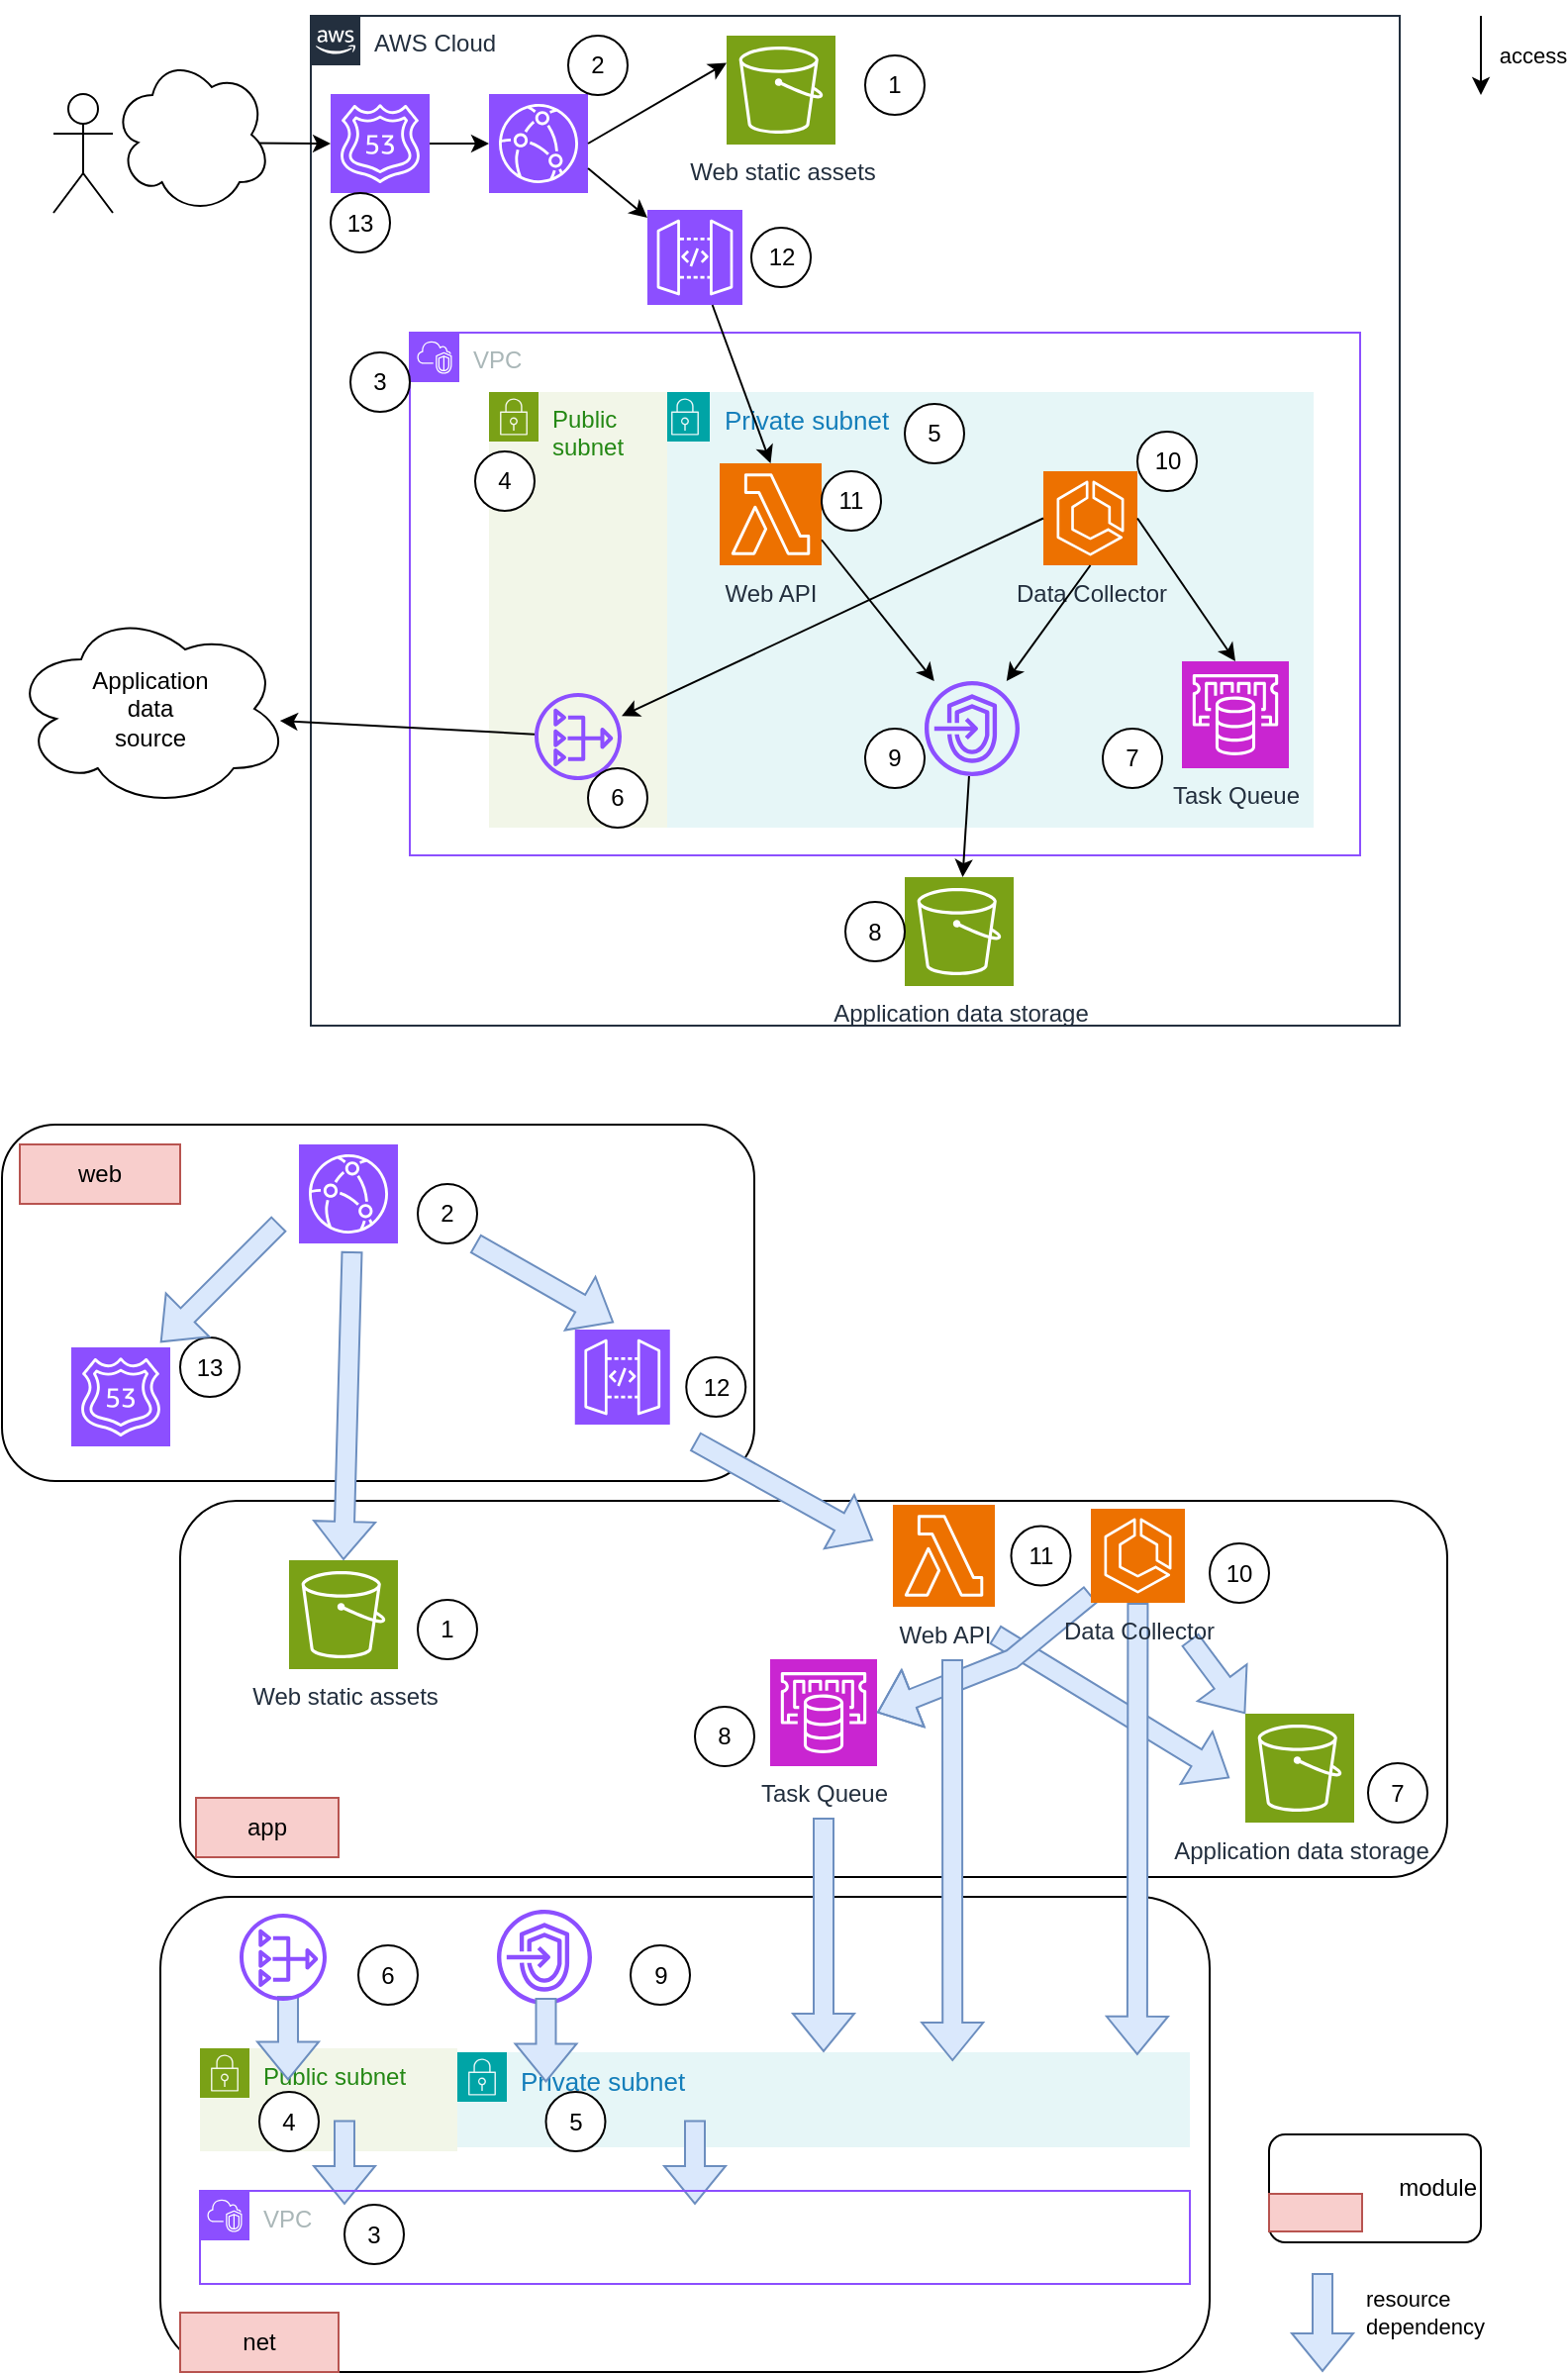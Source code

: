 <mxfile version="26.0.3">
  <diagram name="ページ1" id="hKgGuZQCDKhciT8kaQb7">
    <mxGraphModel dx="1447" dy="908" grid="1" gridSize="10" guides="1" tooltips="1" connect="1" arrows="1" fold="1" page="1" pageScale="1" pageWidth="827" pageHeight="1169" math="0" shadow="0">
      <root>
        <mxCell id="0" />
        <mxCell id="1" parent="0" />
        <mxCell id="pa022KYhptgoJ9Tz1mLA-370" value="" style="rounded=1;whiteSpace=wrap;html=1;" vertex="1" parent="1">
          <mxGeometry x="110" y="790" width="640" height="190" as="geometry" />
        </mxCell>
        <mxCell id="pa022KYhptgoJ9Tz1mLA-366" value="" style="rounded=1;whiteSpace=wrap;html=1;" vertex="1" parent="1">
          <mxGeometry x="100" y="990" width="530" height="240" as="geometry" />
        </mxCell>
        <mxCell id="pa022KYhptgoJ9Tz1mLA-362" value="" style="rounded=1;whiteSpace=wrap;html=1;" vertex="1" parent="1">
          <mxGeometry x="20" y="600" width="380" height="180" as="geometry" />
        </mxCell>
        <mxCell id="pa022KYhptgoJ9Tz1mLA-19" style="edgeStyle=orthogonalEdgeStyle;rounded=0;orthogonalLoop=1;jettySize=auto;html=1;exitX=0.5;exitY=1;exitDx=0;exitDy=0;" edge="1" parent="1">
          <mxGeometry relative="1" as="geometry">
            <mxPoint x="461" y="477" as="sourcePoint" />
            <mxPoint x="461" y="477" as="targetPoint" />
          </mxGeometry>
        </mxCell>
        <mxCell id="pa022KYhptgoJ9Tz1mLA-47" value="Application&lt;div&gt;data&lt;/div&gt;&lt;div&gt;source&lt;/div&gt;" style="ellipse;shape=cloud;whiteSpace=wrap;html=1;" vertex="1" parent="1">
          <mxGeometry x="25" y="340" width="140" height="100" as="geometry" />
        </mxCell>
        <mxCell id="pa022KYhptgoJ9Tz1mLA-84" value="AWS Cloud" style="points=[[0,0],[0.25,0],[0.5,0],[0.75,0],[1,0],[1,0.25],[1,0.5],[1,0.75],[1,1],[0.75,1],[0.5,1],[0.25,1],[0,1],[0,0.75],[0,0.5],[0,0.25]];outlineConnect=0;gradientColor=none;html=1;whiteSpace=wrap;fontSize=12;fontStyle=0;container=1;pointerEvents=0;collapsible=0;recursiveResize=0;shape=mxgraph.aws4.group;grIcon=mxgraph.aws4.group_aws_cloud_alt;strokeColor=#232F3E;fillColor=none;verticalAlign=top;align=left;spacingLeft=30;fontColor=#232F3E;dashed=0;" vertex="1" parent="1">
          <mxGeometry x="176" y="40" width="550" height="510" as="geometry" />
        </mxCell>
        <mxCell id="pa022KYhptgoJ9Tz1mLA-85" value="" style="sketch=0;points=[[0,0,0],[0.25,0,0],[0.5,0,0],[0.75,0,0],[1,0,0],[0,1,0],[0.25,1,0],[0.5,1,0],[0.75,1,0],[1,1,0],[0,0.25,0],[0,0.5,0],[0,0.75,0],[1,0.25,0],[1,0.5,0],[1,0.75,0]];outlineConnect=0;fontColor=#232F3E;fillColor=#8C4FFF;strokeColor=#ffffff;dashed=0;verticalLabelPosition=bottom;verticalAlign=top;align=center;html=1;fontSize=13;fontStyle=0;aspect=fixed;shape=mxgraph.aws4.resourceIcon;resIcon=mxgraph.aws4.cloudfront;" vertex="1" parent="pa022KYhptgoJ9Tz1mLA-84">
          <mxGeometry x="90" y="39.5" width="50" height="50" as="geometry" />
        </mxCell>
        <mxCell id="pa022KYhptgoJ9Tz1mLA-86" value="VPC" style="points=[[0,0],[0.25,0],[0.5,0],[0.75,0],[1,0],[1,0.25],[1,0.5],[1,0.75],[1,1],[0.75,1],[0.5,1],[0.25,1],[0,1],[0,0.75],[0,0.5],[0,0.25]];outlineConnect=0;gradientColor=none;html=1;whiteSpace=wrap;fontSize=12;fontStyle=0;container=1;pointerEvents=0;collapsible=0;recursiveResize=0;shape=mxgraph.aws4.group;grIcon=mxgraph.aws4.group_vpc2;strokeColor=#8C4FFF;fillColor=none;verticalAlign=top;align=left;spacingLeft=30;fontColor=#AAB7B8;dashed=0;" vertex="1" parent="pa022KYhptgoJ9Tz1mLA-84">
          <mxGeometry x="50" y="160" width="480" height="264" as="geometry" />
        </mxCell>
        <mxCell id="pa022KYhptgoJ9Tz1mLA-87" value="Private subnet" style="points=[[0,0],[0.25,0],[0.5,0],[0.75,0],[1,0],[1,0.25],[1,0.5],[1,0.75],[1,1],[0.75,1],[0.5,1],[0.25,1],[0,1],[0,0.75],[0,0.5],[0,0.25]];outlineConnect=0;gradientColor=none;html=1;whiteSpace=wrap;fontSize=13;fontStyle=0;container=1;pointerEvents=0;collapsible=0;recursiveResize=0;shape=mxgraph.aws4.group;grIcon=mxgraph.aws4.group_security_group;grStroke=0;strokeColor=#00A4A6;fillColor=#E6F6F7;verticalAlign=top;align=left;spacingLeft=30;fontColor=#147EBA;dashed=0;" vertex="1" parent="pa022KYhptgoJ9Tz1mLA-86">
          <mxGeometry x="126.5" y="30" width="330" height="220" as="geometry" />
        </mxCell>
        <mxCell id="pa022KYhptgoJ9Tz1mLA-88" value="Data Collector" style="sketch=0;points=[[0,0,0],[0.25,0,0],[0.5,0,0],[0.75,0,0],[1,0,0],[0,1,0],[0.25,1,0],[0.5,1,0],[0.75,1,0],[1,1,0],[0,0.25,0],[0,0.5,0],[0,0.75,0],[1,0.25,0],[1,0.5,0],[1,0.75,0]];outlineConnect=0;fontColor=#232F3E;fillColor=#ED7100;strokeColor=#ffffff;dashed=0;verticalLabelPosition=bottom;verticalAlign=top;align=center;html=1;fontSize=12;fontStyle=0;aspect=fixed;shape=mxgraph.aws4.resourceIcon;resIcon=mxgraph.aws4.ecs;" vertex="1" parent="pa022KYhptgoJ9Tz1mLA-87">
          <mxGeometry x="193.5" y="40" width="47.5" height="47.5" as="geometry" />
        </mxCell>
        <mxCell id="pa022KYhptgoJ9Tz1mLA-89" value="Web API" style="sketch=0;points=[[0,0,0],[0.25,0,0],[0.5,0,0],[0.75,0,0],[1,0,0],[0,1,0],[0.25,1,0],[0.5,1,0],[0.75,1,0],[1,1,0],[0,0.25,0],[0,0.5,0],[0,0.75,0],[1,0.25,0],[1,0.5,0],[1,0.75,0]];outlineConnect=0;fontColor=#232F3E;fillColor=#ED7100;strokeColor=#ffffff;dashed=0;verticalLabelPosition=bottom;verticalAlign=top;align=center;html=1;fontSize=12;fontStyle=0;aspect=fixed;shape=mxgraph.aws4.resourceIcon;resIcon=mxgraph.aws4.lambda;" vertex="1" parent="pa022KYhptgoJ9Tz1mLA-87">
          <mxGeometry x="30" y="36" width="51.5" height="51.5" as="geometry" />
        </mxCell>
        <mxCell id="pa022KYhptgoJ9Tz1mLA-90" value="" style="sketch=0;outlineConnect=0;fontColor=#232F3E;gradientColor=none;fillColor=#8C4FFF;strokeColor=none;dashed=0;verticalLabelPosition=bottom;verticalAlign=top;align=center;html=1;fontSize=12;fontStyle=0;aspect=fixed;pointerEvents=1;shape=mxgraph.aws4.endpoints;" vertex="1" parent="pa022KYhptgoJ9Tz1mLA-87">
          <mxGeometry x="133.5" y="146" width="48" height="48" as="geometry" />
        </mxCell>
        <mxCell id="pa022KYhptgoJ9Tz1mLA-91" value="Task Queue" style="sketch=0;points=[[0,0,0],[0.25,0,0],[0.5,0,0],[0.75,0,0],[1,0,0],[0,1,0],[0.25,1,0],[0.5,1,0],[0.75,1,0],[1,1,0],[0,0.25,0],[0,0.5,0],[0,0.75,0],[1,0.25,0],[1,0.5,0],[1,0.75,0]];outlineConnect=0;fontColor=#232F3E;fillColor=#C925D1;strokeColor=#ffffff;dashed=0;verticalLabelPosition=bottom;verticalAlign=top;align=center;html=1;fontSize=12;fontStyle=0;aspect=fixed;shape=mxgraph.aws4.resourceIcon;resIcon=mxgraph.aws4.elasticache;" vertex="1" parent="pa022KYhptgoJ9Tz1mLA-87">
          <mxGeometry x="263.5" y="136" width="54" height="54" as="geometry" />
        </mxCell>
        <mxCell id="pa022KYhptgoJ9Tz1mLA-92" style="edgeStyle=orthogonalEdgeStyle;rounded=0;orthogonalLoop=1;jettySize=auto;html=1;exitX=0.5;exitY=1;exitDx=0;exitDy=0;exitPerimeter=0;" edge="1" parent="pa022KYhptgoJ9Tz1mLA-87" source="pa022KYhptgoJ9Tz1mLA-91" target="pa022KYhptgoJ9Tz1mLA-91">
          <mxGeometry relative="1" as="geometry" />
        </mxCell>
        <mxCell id="pa022KYhptgoJ9Tz1mLA-93" value="" style="endArrow=classic;html=1;rounded=0;exitX=1;exitY=0.5;exitDx=0;exitDy=0;exitPerimeter=0;entryX=0.5;entryY=0;entryDx=0;entryDy=0;entryPerimeter=0;" edge="1" parent="pa022KYhptgoJ9Tz1mLA-87" source="pa022KYhptgoJ9Tz1mLA-88" target="pa022KYhptgoJ9Tz1mLA-91">
          <mxGeometry width="50" height="50" relative="1" as="geometry">
            <mxPoint x="-26.5" y="96" as="sourcePoint" />
            <mxPoint x="23.5" y="46" as="targetPoint" />
          </mxGeometry>
        </mxCell>
        <mxCell id="pa022KYhptgoJ9Tz1mLA-94" value="" style="endArrow=classic;html=1;rounded=0;exitX=0.5;exitY=1;exitDx=0;exitDy=0;exitPerimeter=0;" edge="1" parent="pa022KYhptgoJ9Tz1mLA-87" source="pa022KYhptgoJ9Tz1mLA-88" target="pa022KYhptgoJ9Tz1mLA-90">
          <mxGeometry width="50" height="50" relative="1" as="geometry">
            <mxPoint x="-26.5" y="96" as="sourcePoint" />
            <mxPoint x="23.5" y="46" as="targetPoint" />
          </mxGeometry>
        </mxCell>
        <mxCell id="pa022KYhptgoJ9Tz1mLA-95" value="" style="endArrow=classic;html=1;rounded=0;exitX=1;exitY=0.75;exitDx=0;exitDy=0;exitPerimeter=0;" edge="1" parent="pa022KYhptgoJ9Tz1mLA-87" source="pa022KYhptgoJ9Tz1mLA-89" target="pa022KYhptgoJ9Tz1mLA-90">
          <mxGeometry width="50" height="50" relative="1" as="geometry">
            <mxPoint x="-26.5" y="96" as="sourcePoint" />
            <mxPoint x="23.5" y="46" as="targetPoint" />
          </mxGeometry>
        </mxCell>
        <mxCell id="pa022KYhptgoJ9Tz1mLA-96" value="5" style="ellipse;whiteSpace=wrap;html=1;aspect=fixed;" vertex="1" parent="pa022KYhptgoJ9Tz1mLA-87">
          <mxGeometry x="123.5" y="6" width="30" height="30" as="geometry" />
        </mxCell>
        <mxCell id="pa022KYhptgoJ9Tz1mLA-97" value="7" style="ellipse;whiteSpace=wrap;html=1;aspect=fixed;" vertex="1" parent="pa022KYhptgoJ9Tz1mLA-87">
          <mxGeometry x="223.5" y="170" width="30" height="30" as="geometry" />
        </mxCell>
        <mxCell id="pa022KYhptgoJ9Tz1mLA-98" value="10" style="ellipse;whiteSpace=wrap;html=1;aspect=fixed;" vertex="1" parent="pa022KYhptgoJ9Tz1mLA-87">
          <mxGeometry x="241" y="20" width="30" height="30" as="geometry" />
        </mxCell>
        <mxCell id="pa022KYhptgoJ9Tz1mLA-99" value="11" style="ellipse;whiteSpace=wrap;html=1;aspect=fixed;" vertex="1" parent="pa022KYhptgoJ9Tz1mLA-87">
          <mxGeometry x="81.5" y="40" width="30" height="30" as="geometry" />
        </mxCell>
        <mxCell id="pa022KYhptgoJ9Tz1mLA-100" value="9" style="ellipse;whiteSpace=wrap;html=1;aspect=fixed;" vertex="1" parent="pa022KYhptgoJ9Tz1mLA-87">
          <mxGeometry x="103.5" y="170" width="30" height="30" as="geometry" />
        </mxCell>
        <mxCell id="pa022KYhptgoJ9Tz1mLA-101" value="Public subnet" style="points=[[0,0],[0.25,0],[0.5,0],[0.75,0],[1,0],[1,0.25],[1,0.5],[1,0.75],[1,1],[0.75,1],[0.5,1],[0.25,1],[0,1],[0,0.75],[0,0.5],[0,0.25]];outlineConnect=0;gradientColor=none;html=1;whiteSpace=wrap;fontSize=12;fontStyle=0;container=1;pointerEvents=0;collapsible=0;recursiveResize=0;shape=mxgraph.aws4.group;grIcon=mxgraph.aws4.group_security_group;grStroke=0;strokeColor=#7AA116;fillColor=#F2F6E8;verticalAlign=top;align=left;spacingLeft=30;fontColor=#248814;dashed=0;" vertex="1" parent="pa022KYhptgoJ9Tz1mLA-86">
          <mxGeometry x="40" y="30" width="90" height="220" as="geometry" />
        </mxCell>
        <mxCell id="pa022KYhptgoJ9Tz1mLA-102" value="" style="sketch=0;outlineConnect=0;fontColor=#232F3E;gradientColor=none;fillColor=#8C4FFF;strokeColor=none;dashed=0;verticalLabelPosition=bottom;verticalAlign=top;align=center;html=1;fontSize=12;fontStyle=0;aspect=fixed;pointerEvents=1;shape=mxgraph.aws4.nat_gateway;" vertex="1" parent="pa022KYhptgoJ9Tz1mLA-101">
          <mxGeometry x="23" y="152" width="44" height="44" as="geometry" />
        </mxCell>
        <mxCell id="pa022KYhptgoJ9Tz1mLA-103" value="4" style="ellipse;whiteSpace=wrap;html=1;aspect=fixed;" vertex="1" parent="pa022KYhptgoJ9Tz1mLA-101">
          <mxGeometry x="-7" y="30" width="30" height="30" as="geometry" />
        </mxCell>
        <mxCell id="pa022KYhptgoJ9Tz1mLA-104" value="6" style="ellipse;whiteSpace=wrap;html=1;aspect=fixed;" vertex="1" parent="pa022KYhptgoJ9Tz1mLA-101">
          <mxGeometry x="50" y="190" width="30" height="30" as="geometry" />
        </mxCell>
        <mxCell id="pa022KYhptgoJ9Tz1mLA-105" value="" style="endArrow=classic;html=1;rounded=0;exitX=0;exitY=0.5;exitDx=0;exitDy=0;exitPerimeter=0;" edge="1" parent="pa022KYhptgoJ9Tz1mLA-86" source="pa022KYhptgoJ9Tz1mLA-88" target="pa022KYhptgoJ9Tz1mLA-102">
          <mxGeometry width="50" height="50" relative="1" as="geometry">
            <mxPoint x="100" y="126" as="sourcePoint" />
            <mxPoint x="150" y="76" as="targetPoint" />
          </mxGeometry>
        </mxCell>
        <mxCell id="pa022KYhptgoJ9Tz1mLA-106" value="" style="sketch=0;points=[[0,0,0],[0.25,0,0],[0.5,0,0],[0.75,0,0],[1,0,0],[0,1,0],[0.25,1,0],[0.5,1,0],[0.75,1,0],[1,1,0],[0,0.25,0],[0,0.5,0],[0,0.75,0],[1,0.25,0],[1,0.5,0],[1,0.75,0]];outlineConnect=0;fontColor=#232F3E;fillColor=#8C4FFF;strokeColor=#ffffff;dashed=0;verticalLabelPosition=bottom;verticalAlign=top;align=center;html=1;fontSize=12;fontStyle=0;aspect=fixed;shape=mxgraph.aws4.resourceIcon;resIcon=mxgraph.aws4.route_53;" vertex="1" parent="pa022KYhptgoJ9Tz1mLA-84">
          <mxGeometry x="10" y="39.5" width="50" height="50" as="geometry" />
        </mxCell>
        <mxCell id="pa022KYhptgoJ9Tz1mLA-107" value="Web static assets" style="sketch=0;points=[[0,0,0],[0.25,0,0],[0.5,0,0],[0.75,0,0],[1,0,0],[0,1,0],[0.25,1,0],[0.5,1,0],[0.75,1,0],[1,1,0],[0,0.25,0],[0,0.5,0],[0,0.75,0],[1,0.25,0],[1,0.5,0],[1,0.75,0]];outlineConnect=0;fontColor=#232F3E;fillColor=#7AA116;strokeColor=#ffffff;dashed=0;verticalLabelPosition=bottom;verticalAlign=top;align=center;html=1;fontSize=12;fontStyle=0;aspect=fixed;shape=mxgraph.aws4.resourceIcon;resIcon=mxgraph.aws4.s3;" vertex="1" parent="pa022KYhptgoJ9Tz1mLA-84">
          <mxGeometry x="210" y="10" width="55" height="55" as="geometry" />
        </mxCell>
        <mxCell id="pa022KYhptgoJ9Tz1mLA-108" value="Application data storage" style="sketch=0;points=[[0,0,0],[0.25,0,0],[0.5,0,0],[0.75,0,0],[1,0,0],[0,1,0],[0.25,1,0],[0.5,1,0],[0.75,1,0],[1,1,0],[0,0.25,0],[0,0.5,0],[0,0.75,0],[1,0.25,0],[1,0.5,0],[1,0.75,0]];outlineConnect=0;fontColor=#232F3E;fillColor=#7AA116;strokeColor=#ffffff;dashed=0;verticalLabelPosition=bottom;verticalAlign=top;align=center;html=1;fontSize=12;fontStyle=0;aspect=fixed;shape=mxgraph.aws4.resourceIcon;resIcon=mxgraph.aws4.s3;" vertex="1" parent="pa022KYhptgoJ9Tz1mLA-84">
          <mxGeometry x="300" y="435" width="55" height="55" as="geometry" />
        </mxCell>
        <mxCell id="pa022KYhptgoJ9Tz1mLA-109" style="edgeStyle=orthogonalEdgeStyle;rounded=0;orthogonalLoop=1;jettySize=auto;html=1;exitX=0.5;exitY=1;exitDx=0;exitDy=0;exitPerimeter=0;" edge="1" parent="pa022KYhptgoJ9Tz1mLA-84" source="pa022KYhptgoJ9Tz1mLA-108" target="pa022KYhptgoJ9Tz1mLA-108">
          <mxGeometry relative="1" as="geometry" />
        </mxCell>
        <mxCell id="pa022KYhptgoJ9Tz1mLA-110" value="" style="endArrow=classic;html=1;rounded=0;" edge="1" parent="pa022KYhptgoJ9Tz1mLA-84" source="pa022KYhptgoJ9Tz1mLA-90" target="pa022KYhptgoJ9Tz1mLA-108">
          <mxGeometry width="50" height="50" relative="1" as="geometry">
            <mxPoint x="150" y="260" as="sourcePoint" />
            <mxPoint x="200" y="210" as="targetPoint" />
          </mxGeometry>
        </mxCell>
        <mxCell id="pa022KYhptgoJ9Tz1mLA-111" value="" style="endArrow=classic;html=1;rounded=0;exitX=1;exitY=0.5;exitDx=0;exitDy=0;exitPerimeter=0;entryX=0;entryY=0.5;entryDx=0;entryDy=0;entryPerimeter=0;" edge="1" parent="pa022KYhptgoJ9Tz1mLA-84" source="pa022KYhptgoJ9Tz1mLA-106" target="pa022KYhptgoJ9Tz1mLA-85">
          <mxGeometry width="50" height="50" relative="1" as="geometry">
            <mxPoint x="150" y="260" as="sourcePoint" />
            <mxPoint x="200" y="210" as="targetPoint" />
          </mxGeometry>
        </mxCell>
        <mxCell id="pa022KYhptgoJ9Tz1mLA-112" value="" style="endArrow=classic;html=1;rounded=0;exitX=1;exitY=0.5;exitDx=0;exitDy=0;exitPerimeter=0;entryX=0;entryY=0.25;entryDx=0;entryDy=0;entryPerimeter=0;" edge="1" parent="pa022KYhptgoJ9Tz1mLA-84" source="pa022KYhptgoJ9Tz1mLA-85" target="pa022KYhptgoJ9Tz1mLA-107">
          <mxGeometry width="50" height="50" relative="1" as="geometry">
            <mxPoint x="150" y="260" as="sourcePoint" />
            <mxPoint x="200" y="210" as="targetPoint" />
          </mxGeometry>
        </mxCell>
        <mxCell id="pa022KYhptgoJ9Tz1mLA-113" value="" style="endArrow=classic;html=1;rounded=0;exitX=1;exitY=0.75;exitDx=0;exitDy=0;exitPerimeter=0;" edge="1" parent="pa022KYhptgoJ9Tz1mLA-84" source="pa022KYhptgoJ9Tz1mLA-85" target="pa022KYhptgoJ9Tz1mLA-114">
          <mxGeometry width="50" height="50" relative="1" as="geometry">
            <mxPoint x="150" y="260" as="sourcePoint" />
            <mxPoint x="200" y="210" as="targetPoint" />
          </mxGeometry>
        </mxCell>
        <mxCell id="pa022KYhptgoJ9Tz1mLA-114" value="" style="sketch=0;points=[[0,0,0],[0.25,0,0],[0.5,0,0],[0.75,0,0],[1,0,0],[0,1,0],[0.25,1,0],[0.5,1,0],[0.75,1,0],[1,1,0],[0,0.25,0],[0,0.5,0],[0,0.75,0],[1,0.25,0],[1,0.5,0],[1,0.75,0]];outlineConnect=0;fontColor=#232F3E;fillColor=#8C4FFF;strokeColor=#ffffff;dashed=0;verticalLabelPosition=bottom;verticalAlign=top;align=center;html=1;fontSize=12;fontStyle=0;aspect=fixed;shape=mxgraph.aws4.resourceIcon;resIcon=mxgraph.aws4.api_gateway;" vertex="1" parent="pa022KYhptgoJ9Tz1mLA-84">
          <mxGeometry x="170" y="98" width="48" height="48" as="geometry" />
        </mxCell>
        <mxCell id="pa022KYhptgoJ9Tz1mLA-115" value="" style="endArrow=classic;html=1;rounded=0;entryX=0.5;entryY=0;entryDx=0;entryDy=0;entryPerimeter=0;" edge="1" parent="pa022KYhptgoJ9Tz1mLA-84" source="pa022KYhptgoJ9Tz1mLA-114" target="pa022KYhptgoJ9Tz1mLA-89">
          <mxGeometry width="50" height="50" relative="1" as="geometry">
            <mxPoint x="150" y="87" as="sourcePoint" />
            <mxPoint x="220" y="94" as="targetPoint" />
          </mxGeometry>
        </mxCell>
        <mxCell id="pa022KYhptgoJ9Tz1mLA-116" value="1" style="ellipse;whiteSpace=wrap;html=1;aspect=fixed;" vertex="1" parent="pa022KYhptgoJ9Tz1mLA-84">
          <mxGeometry x="280" y="20" width="30" height="30" as="geometry" />
        </mxCell>
        <mxCell id="pa022KYhptgoJ9Tz1mLA-117" value="2" style="ellipse;whiteSpace=wrap;html=1;aspect=fixed;" vertex="1" parent="pa022KYhptgoJ9Tz1mLA-84">
          <mxGeometry x="130" y="10" width="30" height="30" as="geometry" />
        </mxCell>
        <mxCell id="pa022KYhptgoJ9Tz1mLA-118" value="3" style="ellipse;whiteSpace=wrap;html=1;aspect=fixed;" vertex="1" parent="pa022KYhptgoJ9Tz1mLA-84">
          <mxGeometry x="20" y="170" width="30" height="30" as="geometry" />
        </mxCell>
        <mxCell id="pa022KYhptgoJ9Tz1mLA-119" value="12" style="ellipse;whiteSpace=wrap;html=1;aspect=fixed;" vertex="1" parent="pa022KYhptgoJ9Tz1mLA-84">
          <mxGeometry x="222.5" y="107" width="30" height="30" as="geometry" />
        </mxCell>
        <mxCell id="pa022KYhptgoJ9Tz1mLA-120" value="13" style="ellipse;whiteSpace=wrap;html=1;aspect=fixed;" vertex="1" parent="pa022KYhptgoJ9Tz1mLA-84">
          <mxGeometry x="10" y="89.5" width="30" height="30" as="geometry" />
        </mxCell>
        <mxCell id="pa022KYhptgoJ9Tz1mLA-121" value="8" style="ellipse;whiteSpace=wrap;html=1;aspect=fixed;" vertex="1" parent="pa022KYhptgoJ9Tz1mLA-84">
          <mxGeometry x="270" y="447.5" width="30" height="30" as="geometry" />
        </mxCell>
        <mxCell id="pa022KYhptgoJ9Tz1mLA-122" style="edgeStyle=orthogonalEdgeStyle;rounded=0;orthogonalLoop=1;jettySize=auto;html=1;exitX=0.5;exitY=1;exitDx=0;exitDy=0;" edge="1" parent="1">
          <mxGeometry relative="1" as="geometry">
            <mxPoint x="471" y="487" as="sourcePoint" />
            <mxPoint x="471" y="487" as="targetPoint" />
          </mxGeometry>
        </mxCell>
        <mxCell id="pa022KYhptgoJ9Tz1mLA-124" value="" style="shape=umlActor;verticalLabelPosition=bottom;verticalAlign=top;html=1;outlineConnect=0;" vertex="1" parent="1">
          <mxGeometry x="46" y="79.5" width="30" height="60" as="geometry" />
        </mxCell>
        <mxCell id="pa022KYhptgoJ9Tz1mLA-125" value="" style="endArrow=classic;html=1;rounded=0;entryX=0.96;entryY=0.7;entryDx=0;entryDy=0;entryPerimeter=0;" edge="1" parent="1" source="pa022KYhptgoJ9Tz1mLA-102">
          <mxGeometry width="50" height="50" relative="1" as="geometry">
            <mxPoint x="336" y="296" as="sourcePoint" />
            <mxPoint x="160.4" y="396" as="targetPoint" />
          </mxGeometry>
        </mxCell>
        <mxCell id="pa022KYhptgoJ9Tz1mLA-126" value="" style="endArrow=classic;html=1;rounded=0;exitX=0.16;exitY=0.55;exitDx=0;exitDy=0;exitPerimeter=0;entryX=0;entryY=0.5;entryDx=0;entryDy=0;entryPerimeter=0;" edge="1" parent="1" source="pa022KYhptgoJ9Tz1mLA-48" target="pa022KYhptgoJ9Tz1mLA-106">
          <mxGeometry width="50" height="50" relative="1" as="geometry">
            <mxPoint x="336" y="310" as="sourcePoint" />
            <mxPoint x="386" y="260" as="targetPoint" />
          </mxGeometry>
        </mxCell>
        <mxCell id="pa022KYhptgoJ9Tz1mLA-48" value="" style="ellipse;shape=cloud;whiteSpace=wrap;html=1;" vertex="1" parent="1">
          <mxGeometry x="76" y="60" width="80" height="80" as="geometry" />
        </mxCell>
        <mxCell id="pa022KYhptgoJ9Tz1mLA-233" value="Web static assets" style="sketch=0;points=[[0,0,0],[0.25,0,0],[0.5,0,0],[0.75,0,0],[1,0,0],[0,1,0],[0.25,1,0],[0.5,1,0],[0.75,1,0],[1,1,0],[0,0.25,0],[0,0.5,0],[0,0.75,0],[1,0.25,0],[1,0.5,0],[1,0.75,0]];outlineConnect=0;fontColor=#232F3E;fillColor=#7AA116;strokeColor=#ffffff;dashed=0;verticalLabelPosition=bottom;verticalAlign=top;align=center;html=1;fontSize=12;fontStyle=0;aspect=fixed;shape=mxgraph.aws4.resourceIcon;resIcon=mxgraph.aws4.s3;" vertex="1" parent="1">
          <mxGeometry x="165" y="820" width="55" height="55" as="geometry" />
        </mxCell>
        <mxCell id="pa022KYhptgoJ9Tz1mLA-235" value="" style="sketch=0;points=[[0,0,0],[0.25,0,0],[0.5,0,0],[0.75,0,0],[1,0,0],[0,1,0],[0.25,1,0],[0.5,1,0],[0.75,1,0],[1,1,0],[0,0.25,0],[0,0.5,0],[0,0.75,0],[1,0.25,0],[1,0.5,0],[1,0.75,0]];outlineConnect=0;fontColor=#232F3E;fillColor=#8C4FFF;strokeColor=#ffffff;dashed=0;verticalLabelPosition=bottom;verticalAlign=top;align=center;html=1;fontSize=13;fontStyle=0;aspect=fixed;shape=mxgraph.aws4.resourceIcon;resIcon=mxgraph.aws4.cloudfront;" vertex="1" parent="1">
          <mxGeometry x="170" y="610" width="50" height="50" as="geometry" />
        </mxCell>
        <mxCell id="pa022KYhptgoJ9Tz1mLA-256" value="" style="sketch=0;points=[[0,0,0],[0.25,0,0],[0.5,0,0],[0.75,0,0],[1,0,0],[0,1,0],[0.25,1,0],[0.5,1,0],[0.75,1,0],[1,1,0],[0,0.25,0],[0,0.5,0],[0,0.75,0],[1,0.25,0],[1,0.5,0],[1,0.75,0]];outlineConnect=0;fontColor=#232F3E;fillColor=#8C4FFF;strokeColor=#ffffff;dashed=0;verticalLabelPosition=bottom;verticalAlign=top;align=center;html=1;fontSize=12;fontStyle=0;aspect=fixed;shape=mxgraph.aws4.resourceIcon;resIcon=mxgraph.aws4.route_53;" vertex="1" parent="1">
          <mxGeometry x="55" y="712.5" width="50" height="50" as="geometry" />
        </mxCell>
        <mxCell id="pa022KYhptgoJ9Tz1mLA-257" value="Application data storage" style="sketch=0;points=[[0,0,0],[0.25,0,0],[0.5,0,0],[0.75,0,0],[1,0,0],[0,1,0],[0.25,1,0],[0.5,1,0],[0.75,1,0],[1,1,0],[0,0.25,0],[0,0.5,0],[0,0.75,0],[1,0.25,0],[1,0.5,0],[1,0.75,0]];outlineConnect=0;fontColor=#232F3E;fillColor=#7AA116;strokeColor=#ffffff;dashed=0;verticalLabelPosition=bottom;verticalAlign=top;align=center;html=1;fontSize=12;fontStyle=0;aspect=fixed;shape=mxgraph.aws4.resourceIcon;resIcon=mxgraph.aws4.s3;" vertex="1" parent="1">
          <mxGeometry x="648" y="897.5" width="55" height="55" as="geometry" />
        </mxCell>
        <mxCell id="pa022KYhptgoJ9Tz1mLA-258" style="edgeStyle=orthogonalEdgeStyle;rounded=0;orthogonalLoop=1;jettySize=auto;html=1;exitX=0.5;exitY=1;exitDx=0;exitDy=0;exitPerimeter=0;" edge="1" parent="1" source="pa022KYhptgoJ9Tz1mLA-257" target="pa022KYhptgoJ9Tz1mLA-257">
          <mxGeometry relative="1" as="geometry" />
        </mxCell>
        <mxCell id="pa022KYhptgoJ9Tz1mLA-263" value="" style="sketch=0;points=[[0,0,0],[0.25,0,0],[0.5,0,0],[0.75,0,0],[1,0,0],[0,1,0],[0.25,1,0],[0.5,1,0],[0.75,1,0],[1,1,0],[0,0.25,0],[0,0.5,0],[0,0.75,0],[1,0.25,0],[1,0.5,0],[1,0.75,0]];outlineConnect=0;fontColor=#232F3E;fillColor=#8C4FFF;strokeColor=#ffffff;dashed=0;verticalLabelPosition=bottom;verticalAlign=top;align=center;html=1;fontSize=12;fontStyle=0;aspect=fixed;shape=mxgraph.aws4.resourceIcon;resIcon=mxgraph.aws4.api_gateway;" vertex="1" parent="1">
          <mxGeometry x="309.38" y="703.5" width="48" height="48" as="geometry" />
        </mxCell>
        <mxCell id="pa022KYhptgoJ9Tz1mLA-291" value="Public subnet" style="points=[[0,0],[0.25,0],[0.5,0],[0.75,0],[1,0],[1,0.25],[1,0.5],[1,0.75],[1,1],[0.75,1],[0.5,1],[0.25,1],[0,1],[0,0.75],[0,0.5],[0,0.25]];outlineConnect=0;gradientColor=none;html=1;whiteSpace=wrap;fontSize=12;fontStyle=0;container=1;pointerEvents=0;collapsible=0;recursiveResize=0;shape=mxgraph.aws4.group;grIcon=mxgraph.aws4.group_security_group;grStroke=0;strokeColor=#7AA116;fillColor=#F2F6E8;verticalAlign=top;align=left;spacingLeft=30;fontColor=#248814;dashed=0;" vertex="1" parent="1">
          <mxGeometry x="120" y="1066.5" width="130" height="52" as="geometry" />
        </mxCell>
        <mxCell id="pa022KYhptgoJ9Tz1mLA-317" value="4" style="ellipse;whiteSpace=wrap;html=1;aspect=fixed;" vertex="1" parent="pa022KYhptgoJ9Tz1mLA-291">
          <mxGeometry x="30" y="22" width="30" height="30" as="geometry" />
        </mxCell>
        <mxCell id="pa022KYhptgoJ9Tz1mLA-341" value="" style="shape=flexArrow;endArrow=classic;html=1;rounded=0;fillColor=#dae8fc;strokeColor=#6c8ebf;" edge="1" parent="pa022KYhptgoJ9Tz1mLA-291">
          <mxGeometry width="50" height="50" relative="1" as="geometry">
            <mxPoint x="73" y="36.25" as="sourcePoint" />
            <mxPoint x="73" y="79" as="targetPoint" />
          </mxGeometry>
        </mxCell>
        <mxCell id="pa022KYhptgoJ9Tz1mLA-345" value="" style="shape=flexArrow;endArrow=classic;html=1;rounded=0;fillColor=#dae8fc;strokeColor=#6c8ebf;" edge="1" parent="pa022KYhptgoJ9Tz1mLA-291">
          <mxGeometry width="50" height="50" relative="1" as="geometry">
            <mxPoint x="44.5" y="-26.5" as="sourcePoint" />
            <mxPoint x="44.5" y="16.25" as="targetPoint" />
          </mxGeometry>
        </mxCell>
        <mxCell id="pa022KYhptgoJ9Tz1mLA-296" value="Web API" style="sketch=0;points=[[0,0,0],[0.25,0,0],[0.5,0,0],[0.75,0,0],[1,0,0],[0,1,0],[0.25,1,0],[0.5,1,0],[0.75,1,0],[1,1,0],[0,0.25,0],[0,0.5,0],[0,0.75,0],[1,0.25,0],[1,0.5,0],[1,0.75,0]];outlineConnect=0;fontColor=#232F3E;fillColor=#ED7100;strokeColor=#ffffff;dashed=0;verticalLabelPosition=bottom;verticalAlign=top;align=center;html=1;fontSize=12;fontStyle=0;aspect=fixed;shape=mxgraph.aws4.resourceIcon;resIcon=mxgraph.aws4.lambda;" vertex="1" parent="1">
          <mxGeometry x="470" y="792" width="51.5" height="51.5" as="geometry" />
        </mxCell>
        <mxCell id="pa022KYhptgoJ9Tz1mLA-297" value="" style="sketch=0;outlineConnect=0;fontColor=#232F3E;gradientColor=none;fillColor=#8C4FFF;strokeColor=none;dashed=0;verticalLabelPosition=bottom;verticalAlign=top;align=center;html=1;fontSize=12;fontStyle=0;aspect=fixed;pointerEvents=1;shape=mxgraph.aws4.endpoints;" vertex="1" parent="1">
          <mxGeometry x="270" y="996.5" width="48" height="48" as="geometry" />
        </mxCell>
        <mxCell id="pa022KYhptgoJ9Tz1mLA-298" value="Task Queue" style="sketch=0;points=[[0,0,0],[0.25,0,0],[0.5,0,0],[0.75,0,0],[1,0,0],[0,1,0],[0.25,1,0],[0.5,1,0],[0.75,1,0],[1,1,0],[0,0.25,0],[0,0.5,0],[0,0.75,0],[1,0.25,0],[1,0.5,0],[1,0.75,0]];outlineConnect=0;fontColor=#232F3E;fillColor=#C925D1;strokeColor=#ffffff;dashed=0;verticalLabelPosition=bottom;verticalAlign=top;align=center;html=1;fontSize=12;fontStyle=0;aspect=fixed;shape=mxgraph.aws4.resourceIcon;resIcon=mxgraph.aws4.elasticache;" vertex="1" parent="1">
          <mxGeometry x="408" y="870" width="54" height="54" as="geometry" />
        </mxCell>
        <mxCell id="pa022KYhptgoJ9Tz1mLA-299" style="edgeStyle=orthogonalEdgeStyle;rounded=0;orthogonalLoop=1;jettySize=auto;html=1;exitX=0.5;exitY=1;exitDx=0;exitDy=0;exitPerimeter=0;" edge="1" parent="1" source="pa022KYhptgoJ9Tz1mLA-298" target="pa022KYhptgoJ9Tz1mLA-298">
          <mxGeometry relative="1" as="geometry" />
        </mxCell>
        <mxCell id="pa022KYhptgoJ9Tz1mLA-303" value="" style="sketch=0;outlineConnect=0;fontColor=#232F3E;gradientColor=none;fillColor=#8C4FFF;strokeColor=none;dashed=0;verticalLabelPosition=bottom;verticalAlign=top;align=center;html=1;fontSize=12;fontStyle=0;aspect=fixed;pointerEvents=1;shape=mxgraph.aws4.nat_gateway;" vertex="1" parent="1">
          <mxGeometry x="140" y="998.5" width="44" height="44" as="geometry" />
        </mxCell>
        <mxCell id="pa022KYhptgoJ9Tz1mLA-306" value="Private subnet" style="points=[[0,0],[0.25,0],[0.5,0],[0.75,0],[1,0],[1,0.25],[1,0.5],[1,0.75],[1,1],[0.75,1],[0.5,1],[0.25,1],[0,1],[0,0.75],[0,0.5],[0,0.25]];outlineConnect=0;gradientColor=none;html=1;whiteSpace=wrap;fontSize=13;fontStyle=0;container=1;pointerEvents=0;collapsible=0;recursiveResize=0;shape=mxgraph.aws4.group;grIcon=mxgraph.aws4.group_security_group;grStroke=0;strokeColor=#00A4A6;fillColor=#E6F6F7;verticalAlign=top;align=left;spacingLeft=30;fontColor=#147EBA;dashed=0;" vertex="1" parent="1">
          <mxGeometry x="250" y="1068.5" width="370" height="48" as="geometry" />
        </mxCell>
        <mxCell id="pa022KYhptgoJ9Tz1mLA-319" value="5" style="ellipse;whiteSpace=wrap;html=1;aspect=fixed;" vertex="1" parent="pa022KYhptgoJ9Tz1mLA-306">
          <mxGeometry x="44.75" y="20" width="30" height="30" as="geometry" />
        </mxCell>
        <mxCell id="pa022KYhptgoJ9Tz1mLA-344" value="" style="shape=flexArrow;endArrow=classic;html=1;rounded=0;fillColor=#dae8fc;strokeColor=#6c8ebf;" edge="1" parent="pa022KYhptgoJ9Tz1mLA-306">
          <mxGeometry width="50" height="50" relative="1" as="geometry">
            <mxPoint x="44.75" y="-27.5" as="sourcePoint" />
            <mxPoint x="44.75" y="15.25" as="targetPoint" />
          </mxGeometry>
        </mxCell>
        <mxCell id="pa022KYhptgoJ9Tz1mLA-311" value="1" style="ellipse;whiteSpace=wrap;html=1;aspect=fixed;" vertex="1" parent="1">
          <mxGeometry x="230" y="840" width="30" height="30" as="geometry" />
        </mxCell>
        <mxCell id="pa022KYhptgoJ9Tz1mLA-312" value="2" style="ellipse;whiteSpace=wrap;html=1;aspect=fixed;" vertex="1" parent="1">
          <mxGeometry x="230" y="630" width="30" height="30" as="geometry" />
        </mxCell>
        <mxCell id="pa022KYhptgoJ9Tz1mLA-322" value="6" style="ellipse;whiteSpace=wrap;html=1;aspect=fixed;" vertex="1" parent="1">
          <mxGeometry x="200" y="1014.5" width="30" height="30" as="geometry" />
        </mxCell>
        <mxCell id="pa022KYhptgoJ9Tz1mLA-324" value="7" style="ellipse;whiteSpace=wrap;html=1;aspect=fixed;" vertex="1" parent="1">
          <mxGeometry x="710" y="922.5" width="30" height="30" as="geometry" />
        </mxCell>
        <mxCell id="pa022KYhptgoJ9Tz1mLA-325" value="8" style="ellipse;whiteSpace=wrap;html=1;aspect=fixed;" vertex="1" parent="1">
          <mxGeometry x="370" y="894" width="30" height="30" as="geometry" />
        </mxCell>
        <mxCell id="pa022KYhptgoJ9Tz1mLA-328" value="9" style="ellipse;whiteSpace=wrap;html=1;aspect=fixed;" vertex="1" parent="1">
          <mxGeometry x="337.5" y="1014.5" width="30" height="30" as="geometry" />
        </mxCell>
        <mxCell id="pa022KYhptgoJ9Tz1mLA-329" value="10" style="ellipse;whiteSpace=wrap;html=1;aspect=fixed;" vertex="1" parent="1">
          <mxGeometry x="630" y="811.5" width="30" height="30" as="geometry" />
        </mxCell>
        <mxCell id="pa022KYhptgoJ9Tz1mLA-330" value="11" style="ellipse;whiteSpace=wrap;html=1;aspect=fixed;" vertex="1" parent="1">
          <mxGeometry x="529.75" y="802.75" width="30" height="30" as="geometry" />
        </mxCell>
        <mxCell id="pa022KYhptgoJ9Tz1mLA-331" value="12" style="ellipse;whiteSpace=wrap;html=1;aspect=fixed;" vertex="1" parent="1">
          <mxGeometry x="365.63" y="717.5" width="30" height="30" as="geometry" />
        </mxCell>
        <mxCell id="pa022KYhptgoJ9Tz1mLA-332" value="13" style="ellipse;whiteSpace=wrap;html=1;aspect=fixed;" vertex="1" parent="1">
          <mxGeometry x="110" y="707.5" width="30" height="30" as="geometry" />
        </mxCell>
        <mxCell id="pa022KYhptgoJ9Tz1mLA-343" value="" style="shape=flexArrow;endArrow=classic;html=1;rounded=0;fillColor=#dae8fc;strokeColor=#6c8ebf;" edge="1" parent="1">
          <mxGeometry width="50" height="50" relative="1" as="geometry">
            <mxPoint x="370" y="1102.75" as="sourcePoint" />
            <mxPoint x="370" y="1145.5" as="targetPoint" />
          </mxGeometry>
        </mxCell>
        <mxCell id="pa022KYhptgoJ9Tz1mLA-346" value="" style="shape=flexArrow;endArrow=classic;html=1;rounded=0;fillColor=#dae8fc;strokeColor=#6c8ebf;entryX=0;entryY=0;entryDx=0;entryDy=0;entryPerimeter=0;" edge="1" parent="1" target="pa022KYhptgoJ9Tz1mLA-257">
          <mxGeometry width="50" height="50" relative="1" as="geometry">
            <mxPoint x="620" y="860" as="sourcePoint" />
            <mxPoint x="620" y="902.75" as="targetPoint" />
          </mxGeometry>
        </mxCell>
        <mxCell id="pa022KYhptgoJ9Tz1mLA-350" value="" style="shape=flexArrow;endArrow=classic;html=1;rounded=0;fillColor=#dae8fc;strokeColor=#6c8ebf;" edge="1" parent="1">
          <mxGeometry width="50" height="50" relative="1" as="geometry">
            <mxPoint x="521.5" y="857.5" as="sourcePoint" />
            <mxPoint x="640" y="930" as="targetPoint" />
          </mxGeometry>
        </mxCell>
        <mxCell id="pa022KYhptgoJ9Tz1mLA-351" value="" style="shape=flexArrow;endArrow=classic;html=1;rounded=0;fillColor=#dae8fc;strokeColor=#6c8ebf;entryX=1;entryY=0.5;entryDx=0;entryDy=0;entryPerimeter=0;" edge="1" parent="1" source="pa022KYhptgoJ9Tz1mLA-295" target="pa022KYhptgoJ9Tz1mLA-298">
          <mxGeometry width="50" height="50" relative="1" as="geometry">
            <mxPoint x="590" y="870" as="sourcePoint" />
            <mxPoint x="650" y="980" as="targetPoint" />
            <Array as="points">
              <mxPoint x="530" y="870" />
            </Array>
          </mxGeometry>
        </mxCell>
        <mxCell id="pa022KYhptgoJ9Tz1mLA-352" value="" style="shape=flexArrow;endArrow=classic;html=1;rounded=0;fillColor=#dae8fc;strokeColor=#6c8ebf;entryX=0.676;entryY=0.094;entryDx=0;entryDy=0;entryPerimeter=0;" edge="1" parent="1" target="pa022KYhptgoJ9Tz1mLA-306">
          <mxGeometry width="50" height="50" relative="1" as="geometry">
            <mxPoint x="500" y="870" as="sourcePoint" />
            <mxPoint x="500" y="1020" as="targetPoint" />
          </mxGeometry>
        </mxCell>
        <mxCell id="pa022KYhptgoJ9Tz1mLA-353" value="" style="shape=flexArrow;endArrow=classic;html=1;rounded=0;fillColor=#dae8fc;strokeColor=#6c8ebf;entryX=0.931;entryY=0.333;entryDx=0;entryDy=0;entryPerimeter=0;" edge="1" parent="1" source="pa022KYhptgoJ9Tz1mLA-295" target="pa022KYhptgoJ9Tz1mLA-366">
          <mxGeometry width="50" height="50" relative="1" as="geometry">
            <mxPoint x="593.25" y="870" as="sourcePoint" />
            <mxPoint x="593.25" y="1020" as="targetPoint" />
          </mxGeometry>
        </mxCell>
        <mxCell id="pa022KYhptgoJ9Tz1mLA-354" value="" style="shape=flexArrow;endArrow=classic;html=1;rounded=0;fillColor=#dae8fc;strokeColor=#6c8ebf;entryX=0.5;entryY=0;entryDx=0;entryDy=0;" edge="1" parent="1" target="pa022KYhptgoJ9Tz1mLA-306">
          <mxGeometry width="50" height="50" relative="1" as="geometry">
            <mxPoint x="435" y="950" as="sourcePoint" />
            <mxPoint x="433" y="1060" as="targetPoint" />
          </mxGeometry>
        </mxCell>
        <mxCell id="pa022KYhptgoJ9Tz1mLA-355" value="" style="shape=flexArrow;endArrow=classic;html=1;rounded=0;fillColor=#dae8fc;strokeColor=#6c8ebf;" edge="1" parent="1">
          <mxGeometry width="50" height="50" relative="1" as="geometry">
            <mxPoint x="370" y="760" as="sourcePoint" />
            <mxPoint x="460" y="810" as="targetPoint" />
          </mxGeometry>
        </mxCell>
        <mxCell id="pa022KYhptgoJ9Tz1mLA-356" value="" style="shape=flexArrow;endArrow=classic;html=1;rounded=0;fillColor=#dae8fc;strokeColor=#6c8ebf;entryX=0.5;entryY=0;entryDx=0;entryDy=0;entryPerimeter=0;" edge="1" parent="1" target="pa022KYhptgoJ9Tz1mLA-233">
          <mxGeometry width="50" height="50" relative="1" as="geometry">
            <mxPoint x="196.76" y="664" as="sourcePoint" />
            <mxPoint x="309.38" y="730" as="targetPoint" />
          </mxGeometry>
        </mxCell>
        <mxCell id="pa022KYhptgoJ9Tz1mLA-357" value="" style="shape=flexArrow;endArrow=classic;html=1;rounded=0;fillColor=#dae8fc;strokeColor=#6c8ebf;" edge="1" parent="1">
          <mxGeometry width="50" height="50" relative="1" as="geometry">
            <mxPoint x="259" y="660" as="sourcePoint" />
            <mxPoint x="329" y="700" as="targetPoint" />
          </mxGeometry>
        </mxCell>
        <mxCell id="pa022KYhptgoJ9Tz1mLA-360" value="" style="shape=flexArrow;endArrow=classic;html=1;rounded=0;fillColor=#dae8fc;strokeColor=#6c8ebf;" edge="1" parent="1">
          <mxGeometry width="50" height="50" relative="1" as="geometry">
            <mxPoint x="160" y="650" as="sourcePoint" />
            <mxPoint x="100" y="710" as="targetPoint" />
          </mxGeometry>
        </mxCell>
        <mxCell id="pa022KYhptgoJ9Tz1mLA-236" value="VPC" style="points=[[0,0],[0.25,0],[0.5,0],[0.75,0],[1,0],[1,0.25],[1,0.5],[1,0.75],[1,1],[0.75,1],[0.5,1],[0.25,1],[0,1],[0,0.75],[0,0.5],[0,0.25]];outlineConnect=0;gradientColor=none;html=1;whiteSpace=wrap;fontSize=12;fontStyle=0;container=1;pointerEvents=0;collapsible=0;recursiveResize=0;shape=mxgraph.aws4.group;grIcon=mxgraph.aws4.group_vpc2;strokeColor=#8C4FFF;fillColor=none;verticalAlign=top;align=left;spacingLeft=30;fontColor=#AAB7B8;dashed=0;" vertex="1" parent="1">
          <mxGeometry x="120" y="1138.5" width="500" height="47" as="geometry" />
        </mxCell>
        <mxCell id="pa022KYhptgoJ9Tz1mLA-313" value="3" style="ellipse;whiteSpace=wrap;html=1;aspect=fixed;" vertex="1" parent="pa022KYhptgoJ9Tz1mLA-236">
          <mxGeometry x="73" y="7" width="30" height="30" as="geometry" />
        </mxCell>
        <mxCell id="pa022KYhptgoJ9Tz1mLA-295" value="Data Collector" style="sketch=0;points=[[0,0,0],[0.25,0,0],[0.5,0,0],[0.75,0,0],[1,0,0],[0,1,0],[0.25,1,0],[0.5,1,0],[0.75,1,0],[1,1,0],[0,0.25,0],[0,0.5,0],[0,0.75,0],[1,0.25,0],[1,0.5,0],[1,0.75,0]];outlineConnect=0;fontColor=#232F3E;fillColor=#ED7100;strokeColor=#ffffff;dashed=0;verticalLabelPosition=bottom;verticalAlign=top;align=center;html=1;fontSize=12;fontStyle=0;aspect=fixed;shape=mxgraph.aws4.resourceIcon;resIcon=mxgraph.aws4.ecs;" vertex="1" parent="1">
          <mxGeometry x="570" y="794" width="47.5" height="47.5" as="geometry" />
        </mxCell>
        <mxCell id="pa022KYhptgoJ9Tz1mLA-372" value="net" style="text;html=1;align=center;verticalAlign=middle;whiteSpace=wrap;rounded=0;fillColor=#f8cecc;strokeColor=#b85450;" vertex="1" parent="1">
          <mxGeometry x="110" y="1200" width="80" height="30" as="geometry" />
        </mxCell>
        <mxCell id="pa022KYhptgoJ9Tz1mLA-375" value="app" style="text;html=1;align=center;verticalAlign=middle;whiteSpace=wrap;rounded=0;fillColor=#f8cecc;strokeColor=#b85450;" vertex="1" parent="1">
          <mxGeometry x="118" y="940" width="72" height="30" as="geometry" />
        </mxCell>
        <mxCell id="pa022KYhptgoJ9Tz1mLA-376" value="web" style="text;html=1;align=center;verticalAlign=middle;whiteSpace=wrap;rounded=0;fillColor=#f8cecc;strokeColor=#b85450;" vertex="1" parent="1">
          <mxGeometry x="29" y="610" width="81" height="30" as="geometry" />
        </mxCell>
        <mxCell id="pa022KYhptgoJ9Tz1mLA-379" value="resource&lt;div&gt;dependency&lt;/div&gt;" style="shape=flexArrow;endArrow=classic;html=1;rounded=0;fillColor=#dae8fc;strokeColor=#6c8ebf;align=left;" edge="1" parent="1">
          <mxGeometry x="-0.2" y="20" width="50" height="50" relative="1" as="geometry">
            <mxPoint x="687" y="1180" as="sourcePoint" />
            <mxPoint x="687" y="1230" as="targetPoint" />
            <mxPoint as="offset" />
          </mxGeometry>
        </mxCell>
        <mxCell id="pa022KYhptgoJ9Tz1mLA-380" value="module" style="rounded=1;whiteSpace=wrap;html=1;align=right;" vertex="1" parent="1">
          <mxGeometry x="660" y="1110" width="107" height="54.5" as="geometry" />
        </mxCell>
        <mxCell id="pa022KYhptgoJ9Tz1mLA-381" value="" style="text;html=1;align=center;verticalAlign=middle;whiteSpace=wrap;rounded=0;fillColor=#f8cecc;strokeColor=#b85450;" vertex="1" parent="1">
          <mxGeometry x="660" y="1140" width="47" height="19" as="geometry" />
        </mxCell>
        <mxCell id="pa022KYhptgoJ9Tz1mLA-383" value="access" style="endArrow=classic;html=1;rounded=0;exitX=0;exitY=0.5;exitDx=0;exitDy=0;exitPerimeter=0;" edge="1" parent="1">
          <mxGeometry y="26" width="50" height="50" relative="1" as="geometry">
            <mxPoint x="767" y="40" as="sourcePoint" />
            <mxPoint x="767" y="80" as="targetPoint" />
            <Array as="points" />
            <mxPoint as="offset" />
          </mxGeometry>
        </mxCell>
      </root>
    </mxGraphModel>
  </diagram>
</mxfile>

